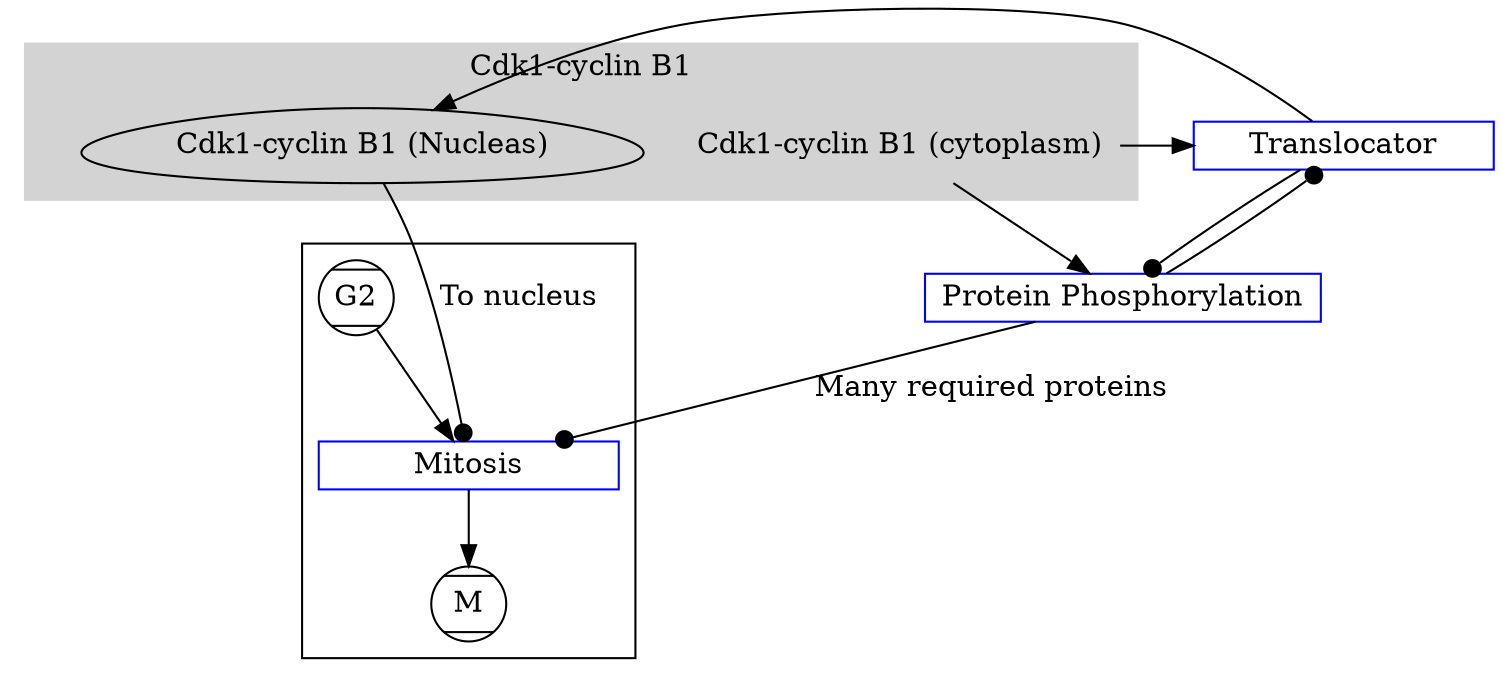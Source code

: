 /*
(c) 2015, Dilawar Singh <dilawars@ncbs.res.in>

This graphviz file is a attemp to visualize cell-cycle. It is inspired by
Petri-nets representation of chemical reactions.


*/

digraph myG {

    subgraph state {
        graph [color=gray];
        node [shape=Mcircle,fixedsize=true,width=0.5];

        // Cell states during cell division.
        G2;
        M;
    }

    subgraph molecule {
        graph [color=gray];
        node [shape=egg,fixedsize=false];

        cdk1_cyclinB1_nucleas;
        cdk1_cyclinB1_cyto;

        cdk1_cyclinB1; 
    }

    subgraph reaction {
        node [shape=rect,height=0.2,width=2,color=blue];

        mitosis [label="Mitosis"];

        translocator [label="Translocator"];

        protein_phospho [label="Protein Phosphorylation"];
    }

    subgraph cluster_cell_transitions {

        node[color=red];
        G2 -> mitosis -> M;
    }

    subgraph cluster_mpf_transition {
        style=filled;
        color=lightgrey;
        shape="egg";
        label="Cdk1-cyclin B1";

        cdk1_cyclinB1_nucleas[label="Cdk1-cyclin B1 (Nucleas)"];
        cdk1_cyclinB1_cyto[label="Cdk1-cyclin B1 (cytoplasm)",shape=none];

        cdk1_cyclinB1[shape=none,width=0,height=0,label=""];


    }

    // process here.

    cdk1_cyclinB1_cyto -> protein_phospho;
    cdk1_cyclinB1_cyto -> translocator;
    translocator -> cdk1_cyclinB1_nucleas;

    protein_phospho -> mitosis [label="Many required proteins", arrowhead="dot"];
    cdk1_cyclinB1_nucleas -> mitosis[label="To nucleus",arrowhead="dot"];

    protein_phospho -> translocator [arrowhead=dot];
    translocator -> protein_phospho [arrowhead="dot"];

}
    
